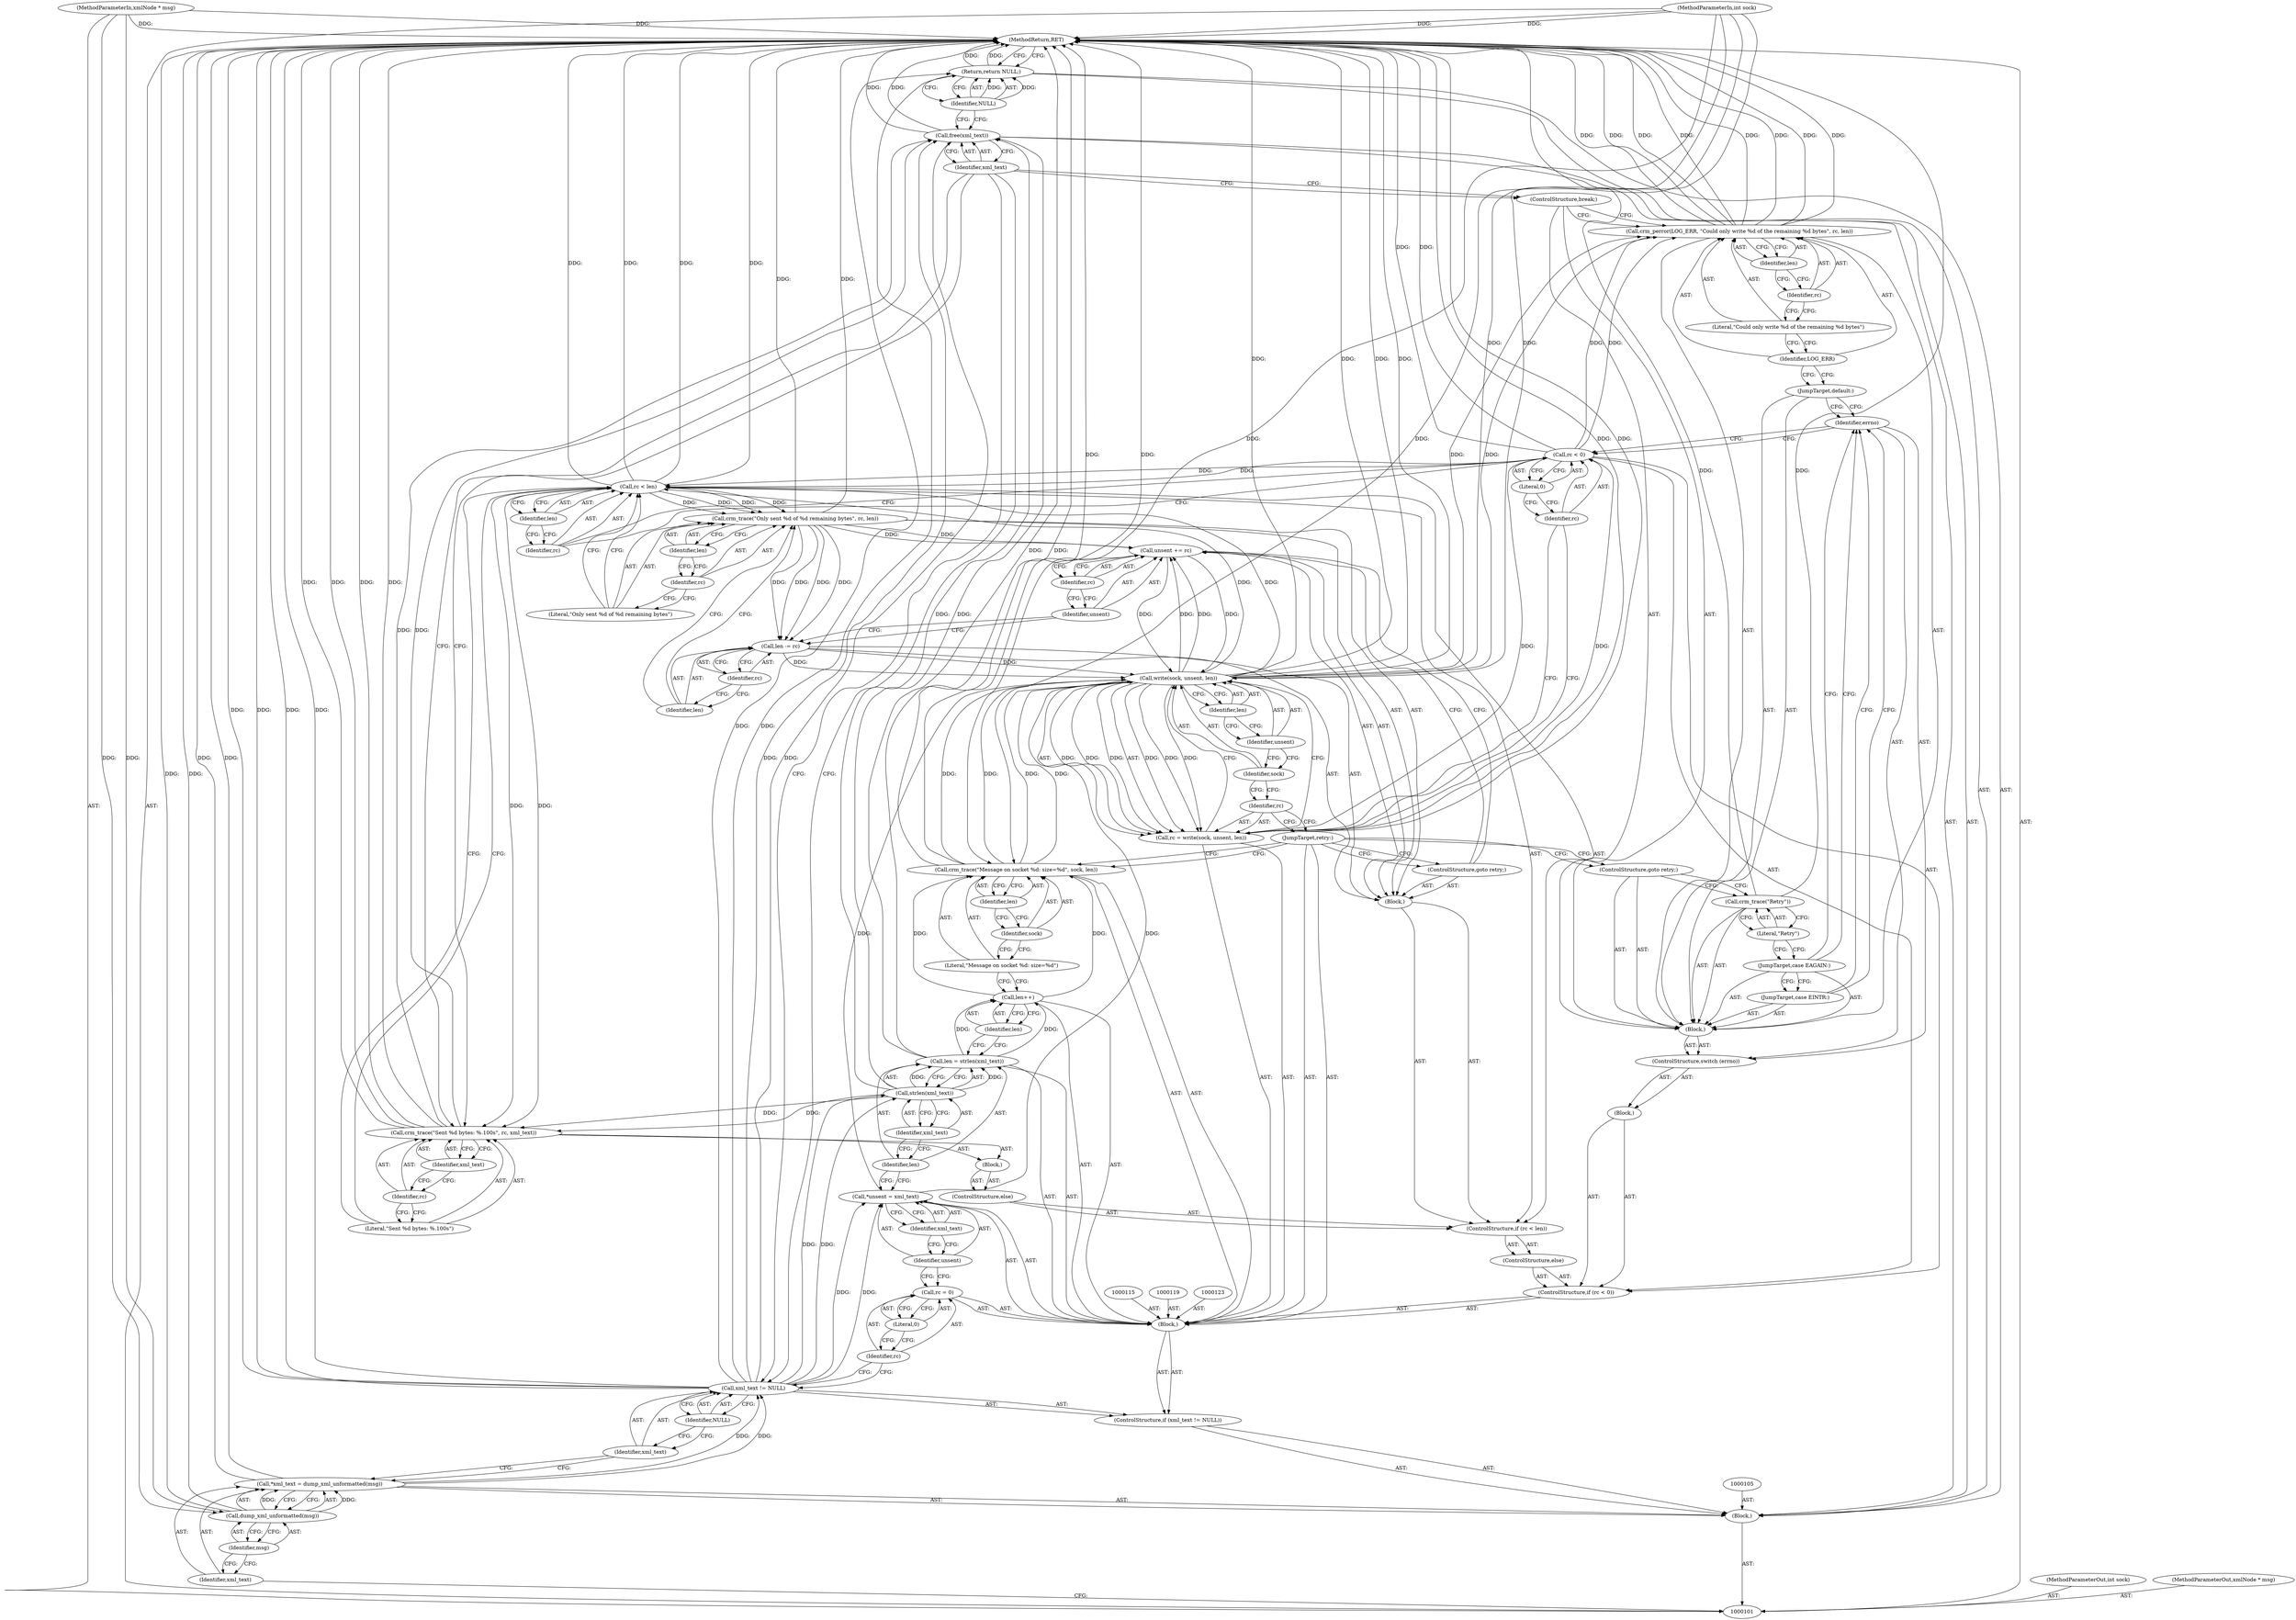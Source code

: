 digraph "1_pacemaker_564f7cc2a51dcd2f28ab12a13394f31be5aa3c93_14" {
"1000188" [label="(MethodReturn,RET)"];
"1000102" [label="(MethodParameterIn,int sock)"];
"1000255" [label="(MethodParameterOut,int sock)"];
"1000103" [label="(MethodParameterIn,xmlNode * msg)"];
"1000256" [label="(MethodParameterOut,xmlNode * msg)"];
"1000128" [label="(Call,len++)"];
"1000129" [label="(Identifier,len)"];
"1000131" [label="(Literal,\"Message on socket %d: size=%d\")"];
"1000132" [label="(Identifier,sock)"];
"1000133" [label="(Identifier,len)"];
"1000130" [label="(Call,crm_trace(\"Message on socket %d: size=%d\", sock, len))"];
"1000134" [label="(JumpTarget,retry:)"];
"1000137" [label="(Call,write(sock, unsent, len))"];
"1000138" [label="(Identifier,sock)"];
"1000139" [label="(Identifier,unsent)"];
"1000140" [label="(Identifier,len)"];
"1000135" [label="(Call,rc = write(sock, unsent, len))"];
"1000136" [label="(Identifier,rc)"];
"1000142" [label="(Call,rc < 0)"];
"1000143" [label="(Identifier,rc)"];
"1000144" [label="(Literal,0)"];
"1000145" [label="(Block,)"];
"1000141" [label="(ControlStructure,if (rc < 0))"];
"1000146" [label="(ControlStructure,switch (errno))"];
"1000147" [label="(Identifier,errno)"];
"1000148" [label="(Block,)"];
"1000149" [label="(JumpTarget,case EINTR:)"];
"1000150" [label="(JumpTarget,case EAGAIN:)"];
"1000151" [label="(Call,crm_trace(\"Retry\"))"];
"1000152" [label="(Literal,\"Retry\")"];
"1000153" [label="(ControlStructure,goto retry;)"];
"1000104" [label="(Block,)"];
"1000154" [label="(JumpTarget,default:)"];
"1000155" [label="(Call,crm_perror(LOG_ERR, \"Could only write %d of the remaining %d bytes\", rc, len))"];
"1000156" [label="(Identifier,LOG_ERR)"];
"1000157" [label="(Literal,\"Could only write %d of the remaining %d bytes\")"];
"1000158" [label="(Identifier,rc)"];
"1000159" [label="(Identifier,len)"];
"1000160" [label="(ControlStructure,break;)"];
"1000161" [label="(ControlStructure,else)"];
"1000162" [label="(ControlStructure,if (rc < len))"];
"1000163" [label="(Call,rc < len)"];
"1000164" [label="(Identifier,rc)"];
"1000165" [label="(Identifier,len)"];
"1000166" [label="(Block,)"];
"1000167" [label="(Call,crm_trace(\"Only sent %d of %d remaining bytes\", rc, len))"];
"1000168" [label="(Literal,\"Only sent %d of %d remaining bytes\")"];
"1000169" [label="(Identifier,rc)"];
"1000170" [label="(Identifier,len)"];
"1000171" [label="(Call,len -= rc)"];
"1000172" [label="(Identifier,len)"];
"1000173" [label="(Identifier,rc)"];
"1000174" [label="(Call,unsent += rc)"];
"1000175" [label="(Identifier,unsent)"];
"1000176" [label="(Identifier,rc)"];
"1000177" [label="(ControlStructure,goto retry;)"];
"1000107" [label="(Identifier,xml_text)"];
"1000108" [label="(Call,dump_xml_unformatted(msg))"];
"1000109" [label="(Identifier,msg)"];
"1000106" [label="(Call,*xml_text = dump_xml_unformatted(msg))"];
"1000178" [label="(ControlStructure,else)"];
"1000179" [label="(Block,)"];
"1000180" [label="(Call,crm_trace(\"Sent %d bytes: %.100s\", rc, xml_text))"];
"1000181" [label="(Literal,\"Sent %d bytes: %.100s\")"];
"1000182" [label="(Identifier,rc)"];
"1000183" [label="(Identifier,xml_text)"];
"1000184" [label="(Call,free(xml_text))"];
"1000185" [label="(Identifier,xml_text)"];
"1000187" [label="(Identifier,NULL)"];
"1000186" [label="(Return,return NULL;)"];
"1000113" [label="(Identifier,NULL)"];
"1000110" [label="(ControlStructure,if (xml_text != NULL))"];
"1000111" [label="(Call,xml_text != NULL)"];
"1000112" [label="(Identifier,xml_text)"];
"1000116" [label="(Call,rc = 0)"];
"1000117" [label="(Identifier,rc)"];
"1000118" [label="(Literal,0)"];
"1000120" [label="(Call,*unsent = xml_text)"];
"1000121" [label="(Identifier,unsent)"];
"1000122" [label="(Identifier,xml_text)"];
"1000124" [label="(Call,len = strlen(xml_text))"];
"1000125" [label="(Identifier,len)"];
"1000126" [label="(Call,strlen(xml_text))"];
"1000127" [label="(Identifier,xml_text)"];
"1000114" [label="(Block,)"];
"1000188" -> "1000101"  [label="AST: "];
"1000188" -> "1000186"  [label="CFG: "];
"1000142" -> "1000188"  [label="DDG: "];
"1000106" -> "1000188"  [label="DDG: "];
"1000184" -> "1000188"  [label="DDG: "];
"1000151" -> "1000188"  [label="DDG: "];
"1000137" -> "1000188"  [label="DDG: "];
"1000137" -> "1000188"  [label="DDG: "];
"1000180" -> "1000188"  [label="DDG: "];
"1000180" -> "1000188"  [label="DDG: "];
"1000102" -> "1000188"  [label="DDG: "];
"1000163" -> "1000188"  [label="DDG: "];
"1000163" -> "1000188"  [label="DDG: "];
"1000155" -> "1000188"  [label="DDG: "];
"1000155" -> "1000188"  [label="DDG: "];
"1000155" -> "1000188"  [label="DDG: "];
"1000155" -> "1000188"  [label="DDG: "];
"1000130" -> "1000188"  [label="DDG: "];
"1000124" -> "1000188"  [label="DDG: "];
"1000167" -> "1000188"  [label="DDG: "];
"1000103" -> "1000188"  [label="DDG: "];
"1000111" -> "1000188"  [label="DDG: "];
"1000111" -> "1000188"  [label="DDG: "];
"1000135" -> "1000188"  [label="DDG: "];
"1000108" -> "1000188"  [label="DDG: "];
"1000186" -> "1000188"  [label="DDG: "];
"1000102" -> "1000101"  [label="AST: "];
"1000102" -> "1000188"  [label="DDG: "];
"1000102" -> "1000130"  [label="DDG: "];
"1000102" -> "1000137"  [label="DDG: "];
"1000255" -> "1000101"  [label="AST: "];
"1000103" -> "1000101"  [label="AST: "];
"1000103" -> "1000188"  [label="DDG: "];
"1000103" -> "1000108"  [label="DDG: "];
"1000256" -> "1000101"  [label="AST: "];
"1000128" -> "1000114"  [label="AST: "];
"1000128" -> "1000129"  [label="CFG: "];
"1000129" -> "1000128"  [label="AST: "];
"1000131" -> "1000128"  [label="CFG: "];
"1000124" -> "1000128"  [label="DDG: "];
"1000128" -> "1000130"  [label="DDG: "];
"1000129" -> "1000128"  [label="AST: "];
"1000129" -> "1000124"  [label="CFG: "];
"1000128" -> "1000129"  [label="CFG: "];
"1000131" -> "1000130"  [label="AST: "];
"1000131" -> "1000128"  [label="CFG: "];
"1000132" -> "1000131"  [label="CFG: "];
"1000132" -> "1000130"  [label="AST: "];
"1000132" -> "1000131"  [label="CFG: "];
"1000133" -> "1000132"  [label="CFG: "];
"1000133" -> "1000130"  [label="AST: "];
"1000133" -> "1000132"  [label="CFG: "];
"1000130" -> "1000133"  [label="CFG: "];
"1000130" -> "1000114"  [label="AST: "];
"1000130" -> "1000133"  [label="CFG: "];
"1000131" -> "1000130"  [label="AST: "];
"1000132" -> "1000130"  [label="AST: "];
"1000133" -> "1000130"  [label="AST: "];
"1000134" -> "1000130"  [label="CFG: "];
"1000130" -> "1000188"  [label="DDG: "];
"1000102" -> "1000130"  [label="DDG: "];
"1000128" -> "1000130"  [label="DDG: "];
"1000130" -> "1000137"  [label="DDG: "];
"1000130" -> "1000137"  [label="DDG: "];
"1000134" -> "1000114"  [label="AST: "];
"1000134" -> "1000130"  [label="CFG: "];
"1000134" -> "1000153"  [label="CFG: "];
"1000134" -> "1000177"  [label="CFG: "];
"1000136" -> "1000134"  [label="CFG: "];
"1000137" -> "1000135"  [label="AST: "];
"1000137" -> "1000140"  [label="CFG: "];
"1000138" -> "1000137"  [label="AST: "];
"1000139" -> "1000137"  [label="AST: "];
"1000140" -> "1000137"  [label="AST: "];
"1000135" -> "1000137"  [label="CFG: "];
"1000137" -> "1000188"  [label="DDG: "];
"1000137" -> "1000188"  [label="DDG: "];
"1000137" -> "1000135"  [label="DDG: "];
"1000137" -> "1000135"  [label="DDG: "];
"1000137" -> "1000135"  [label="DDG: "];
"1000130" -> "1000137"  [label="DDG: "];
"1000130" -> "1000137"  [label="DDG: "];
"1000102" -> "1000137"  [label="DDG: "];
"1000120" -> "1000137"  [label="DDG: "];
"1000174" -> "1000137"  [label="DDG: "];
"1000171" -> "1000137"  [label="DDG: "];
"1000137" -> "1000155"  [label="DDG: "];
"1000137" -> "1000163"  [label="DDG: "];
"1000137" -> "1000174"  [label="DDG: "];
"1000138" -> "1000137"  [label="AST: "];
"1000138" -> "1000136"  [label="CFG: "];
"1000139" -> "1000138"  [label="CFG: "];
"1000139" -> "1000137"  [label="AST: "];
"1000139" -> "1000138"  [label="CFG: "];
"1000140" -> "1000139"  [label="CFG: "];
"1000140" -> "1000137"  [label="AST: "];
"1000140" -> "1000139"  [label="CFG: "];
"1000137" -> "1000140"  [label="CFG: "];
"1000135" -> "1000114"  [label="AST: "];
"1000135" -> "1000137"  [label="CFG: "];
"1000136" -> "1000135"  [label="AST: "];
"1000137" -> "1000135"  [label="AST: "];
"1000143" -> "1000135"  [label="CFG: "];
"1000135" -> "1000188"  [label="DDG: "];
"1000137" -> "1000135"  [label="DDG: "];
"1000137" -> "1000135"  [label="DDG: "];
"1000137" -> "1000135"  [label="DDG: "];
"1000135" -> "1000142"  [label="DDG: "];
"1000136" -> "1000135"  [label="AST: "];
"1000136" -> "1000134"  [label="CFG: "];
"1000138" -> "1000136"  [label="CFG: "];
"1000142" -> "1000141"  [label="AST: "];
"1000142" -> "1000144"  [label="CFG: "];
"1000143" -> "1000142"  [label="AST: "];
"1000144" -> "1000142"  [label="AST: "];
"1000147" -> "1000142"  [label="CFG: "];
"1000164" -> "1000142"  [label="CFG: "];
"1000142" -> "1000188"  [label="DDG: "];
"1000135" -> "1000142"  [label="DDG: "];
"1000142" -> "1000155"  [label="DDG: "];
"1000142" -> "1000163"  [label="DDG: "];
"1000143" -> "1000142"  [label="AST: "];
"1000143" -> "1000135"  [label="CFG: "];
"1000144" -> "1000143"  [label="CFG: "];
"1000144" -> "1000142"  [label="AST: "];
"1000144" -> "1000143"  [label="CFG: "];
"1000142" -> "1000144"  [label="CFG: "];
"1000145" -> "1000141"  [label="AST: "];
"1000146" -> "1000145"  [label="AST: "];
"1000141" -> "1000114"  [label="AST: "];
"1000142" -> "1000141"  [label="AST: "];
"1000145" -> "1000141"  [label="AST: "];
"1000161" -> "1000141"  [label="AST: "];
"1000146" -> "1000145"  [label="AST: "];
"1000147" -> "1000146"  [label="AST: "];
"1000148" -> "1000146"  [label="AST: "];
"1000147" -> "1000146"  [label="AST: "];
"1000147" -> "1000142"  [label="CFG: "];
"1000149" -> "1000147"  [label="CFG: "];
"1000150" -> "1000147"  [label="CFG: "];
"1000154" -> "1000147"  [label="CFG: "];
"1000148" -> "1000146"  [label="AST: "];
"1000149" -> "1000148"  [label="AST: "];
"1000150" -> "1000148"  [label="AST: "];
"1000151" -> "1000148"  [label="AST: "];
"1000153" -> "1000148"  [label="AST: "];
"1000154" -> "1000148"  [label="AST: "];
"1000155" -> "1000148"  [label="AST: "];
"1000160" -> "1000148"  [label="AST: "];
"1000149" -> "1000148"  [label="AST: "];
"1000149" -> "1000147"  [label="CFG: "];
"1000150" -> "1000149"  [label="CFG: "];
"1000150" -> "1000148"  [label="AST: "];
"1000150" -> "1000147"  [label="CFG: "];
"1000150" -> "1000149"  [label="CFG: "];
"1000152" -> "1000150"  [label="CFG: "];
"1000151" -> "1000148"  [label="AST: "];
"1000151" -> "1000152"  [label="CFG: "];
"1000152" -> "1000151"  [label="AST: "];
"1000153" -> "1000151"  [label="CFG: "];
"1000151" -> "1000188"  [label="DDG: "];
"1000152" -> "1000151"  [label="AST: "];
"1000152" -> "1000150"  [label="CFG: "];
"1000151" -> "1000152"  [label="CFG: "];
"1000153" -> "1000148"  [label="AST: "];
"1000153" -> "1000151"  [label="CFG: "];
"1000134" -> "1000153"  [label="CFG: "];
"1000104" -> "1000101"  [label="AST: "];
"1000105" -> "1000104"  [label="AST: "];
"1000106" -> "1000104"  [label="AST: "];
"1000110" -> "1000104"  [label="AST: "];
"1000184" -> "1000104"  [label="AST: "];
"1000186" -> "1000104"  [label="AST: "];
"1000154" -> "1000148"  [label="AST: "];
"1000154" -> "1000147"  [label="CFG: "];
"1000156" -> "1000154"  [label="CFG: "];
"1000155" -> "1000148"  [label="AST: "];
"1000155" -> "1000159"  [label="CFG: "];
"1000156" -> "1000155"  [label="AST: "];
"1000157" -> "1000155"  [label="AST: "];
"1000158" -> "1000155"  [label="AST: "];
"1000159" -> "1000155"  [label="AST: "];
"1000160" -> "1000155"  [label="CFG: "];
"1000155" -> "1000188"  [label="DDG: "];
"1000155" -> "1000188"  [label="DDG: "];
"1000155" -> "1000188"  [label="DDG: "];
"1000155" -> "1000188"  [label="DDG: "];
"1000142" -> "1000155"  [label="DDG: "];
"1000137" -> "1000155"  [label="DDG: "];
"1000156" -> "1000155"  [label="AST: "];
"1000156" -> "1000154"  [label="CFG: "];
"1000157" -> "1000156"  [label="CFG: "];
"1000157" -> "1000155"  [label="AST: "];
"1000157" -> "1000156"  [label="CFG: "];
"1000158" -> "1000157"  [label="CFG: "];
"1000158" -> "1000155"  [label="AST: "];
"1000158" -> "1000157"  [label="CFG: "];
"1000159" -> "1000158"  [label="CFG: "];
"1000159" -> "1000155"  [label="AST: "];
"1000159" -> "1000158"  [label="CFG: "];
"1000155" -> "1000159"  [label="CFG: "];
"1000160" -> "1000148"  [label="AST: "];
"1000160" -> "1000155"  [label="CFG: "];
"1000185" -> "1000160"  [label="CFG: "];
"1000161" -> "1000141"  [label="AST: "];
"1000162" -> "1000161"  [label="AST: "];
"1000162" -> "1000161"  [label="AST: "];
"1000163" -> "1000162"  [label="AST: "];
"1000166" -> "1000162"  [label="AST: "];
"1000178" -> "1000162"  [label="AST: "];
"1000163" -> "1000162"  [label="AST: "];
"1000163" -> "1000165"  [label="CFG: "];
"1000164" -> "1000163"  [label="AST: "];
"1000165" -> "1000163"  [label="AST: "];
"1000168" -> "1000163"  [label="CFG: "];
"1000181" -> "1000163"  [label="CFG: "];
"1000163" -> "1000188"  [label="DDG: "];
"1000163" -> "1000188"  [label="DDG: "];
"1000142" -> "1000163"  [label="DDG: "];
"1000137" -> "1000163"  [label="DDG: "];
"1000163" -> "1000167"  [label="DDG: "];
"1000163" -> "1000167"  [label="DDG: "];
"1000163" -> "1000180"  [label="DDG: "];
"1000164" -> "1000163"  [label="AST: "];
"1000164" -> "1000142"  [label="CFG: "];
"1000165" -> "1000164"  [label="CFG: "];
"1000165" -> "1000163"  [label="AST: "];
"1000165" -> "1000164"  [label="CFG: "];
"1000163" -> "1000165"  [label="CFG: "];
"1000166" -> "1000162"  [label="AST: "];
"1000167" -> "1000166"  [label="AST: "];
"1000171" -> "1000166"  [label="AST: "];
"1000174" -> "1000166"  [label="AST: "];
"1000177" -> "1000166"  [label="AST: "];
"1000167" -> "1000166"  [label="AST: "];
"1000167" -> "1000170"  [label="CFG: "];
"1000168" -> "1000167"  [label="AST: "];
"1000169" -> "1000167"  [label="AST: "];
"1000170" -> "1000167"  [label="AST: "];
"1000172" -> "1000167"  [label="CFG: "];
"1000167" -> "1000188"  [label="DDG: "];
"1000163" -> "1000167"  [label="DDG: "];
"1000163" -> "1000167"  [label="DDG: "];
"1000167" -> "1000171"  [label="DDG: "];
"1000167" -> "1000171"  [label="DDG: "];
"1000167" -> "1000174"  [label="DDG: "];
"1000168" -> "1000167"  [label="AST: "];
"1000168" -> "1000163"  [label="CFG: "];
"1000169" -> "1000168"  [label="CFG: "];
"1000169" -> "1000167"  [label="AST: "];
"1000169" -> "1000168"  [label="CFG: "];
"1000170" -> "1000169"  [label="CFG: "];
"1000170" -> "1000167"  [label="AST: "];
"1000170" -> "1000169"  [label="CFG: "];
"1000167" -> "1000170"  [label="CFG: "];
"1000171" -> "1000166"  [label="AST: "];
"1000171" -> "1000173"  [label="CFG: "];
"1000172" -> "1000171"  [label="AST: "];
"1000173" -> "1000171"  [label="AST: "];
"1000175" -> "1000171"  [label="CFG: "];
"1000171" -> "1000137"  [label="DDG: "];
"1000167" -> "1000171"  [label="DDG: "];
"1000167" -> "1000171"  [label="DDG: "];
"1000172" -> "1000171"  [label="AST: "];
"1000172" -> "1000167"  [label="CFG: "];
"1000173" -> "1000172"  [label="CFG: "];
"1000173" -> "1000171"  [label="AST: "];
"1000173" -> "1000172"  [label="CFG: "];
"1000171" -> "1000173"  [label="CFG: "];
"1000174" -> "1000166"  [label="AST: "];
"1000174" -> "1000176"  [label="CFG: "];
"1000175" -> "1000174"  [label="AST: "];
"1000176" -> "1000174"  [label="AST: "];
"1000177" -> "1000174"  [label="CFG: "];
"1000174" -> "1000137"  [label="DDG: "];
"1000167" -> "1000174"  [label="DDG: "];
"1000137" -> "1000174"  [label="DDG: "];
"1000175" -> "1000174"  [label="AST: "];
"1000175" -> "1000171"  [label="CFG: "];
"1000176" -> "1000175"  [label="CFG: "];
"1000176" -> "1000174"  [label="AST: "];
"1000176" -> "1000175"  [label="CFG: "];
"1000174" -> "1000176"  [label="CFG: "];
"1000177" -> "1000166"  [label="AST: "];
"1000177" -> "1000174"  [label="CFG: "];
"1000134" -> "1000177"  [label="CFG: "];
"1000107" -> "1000106"  [label="AST: "];
"1000107" -> "1000101"  [label="CFG: "];
"1000109" -> "1000107"  [label="CFG: "];
"1000108" -> "1000106"  [label="AST: "];
"1000108" -> "1000109"  [label="CFG: "];
"1000109" -> "1000108"  [label="AST: "];
"1000106" -> "1000108"  [label="CFG: "];
"1000108" -> "1000188"  [label="DDG: "];
"1000108" -> "1000106"  [label="DDG: "];
"1000103" -> "1000108"  [label="DDG: "];
"1000109" -> "1000108"  [label="AST: "];
"1000109" -> "1000107"  [label="CFG: "];
"1000108" -> "1000109"  [label="CFG: "];
"1000106" -> "1000104"  [label="AST: "];
"1000106" -> "1000108"  [label="CFG: "];
"1000107" -> "1000106"  [label="AST: "];
"1000108" -> "1000106"  [label="AST: "];
"1000112" -> "1000106"  [label="CFG: "];
"1000106" -> "1000188"  [label="DDG: "];
"1000108" -> "1000106"  [label="DDG: "];
"1000106" -> "1000111"  [label="DDG: "];
"1000178" -> "1000162"  [label="AST: "];
"1000179" -> "1000178"  [label="AST: "];
"1000179" -> "1000178"  [label="AST: "];
"1000180" -> "1000179"  [label="AST: "];
"1000180" -> "1000179"  [label="AST: "];
"1000180" -> "1000183"  [label="CFG: "];
"1000181" -> "1000180"  [label="AST: "];
"1000182" -> "1000180"  [label="AST: "];
"1000183" -> "1000180"  [label="AST: "];
"1000185" -> "1000180"  [label="CFG: "];
"1000180" -> "1000188"  [label="DDG: "];
"1000180" -> "1000188"  [label="DDG: "];
"1000163" -> "1000180"  [label="DDG: "];
"1000126" -> "1000180"  [label="DDG: "];
"1000180" -> "1000184"  [label="DDG: "];
"1000181" -> "1000180"  [label="AST: "];
"1000181" -> "1000163"  [label="CFG: "];
"1000182" -> "1000181"  [label="CFG: "];
"1000182" -> "1000180"  [label="AST: "];
"1000182" -> "1000181"  [label="CFG: "];
"1000183" -> "1000182"  [label="CFG: "];
"1000183" -> "1000180"  [label="AST: "];
"1000183" -> "1000182"  [label="CFG: "];
"1000180" -> "1000183"  [label="CFG: "];
"1000184" -> "1000104"  [label="AST: "];
"1000184" -> "1000185"  [label="CFG: "];
"1000185" -> "1000184"  [label="AST: "];
"1000187" -> "1000184"  [label="CFG: "];
"1000184" -> "1000188"  [label="DDG: "];
"1000126" -> "1000184"  [label="DDG: "];
"1000111" -> "1000184"  [label="DDG: "];
"1000180" -> "1000184"  [label="DDG: "];
"1000185" -> "1000184"  [label="AST: "];
"1000185" -> "1000160"  [label="CFG: "];
"1000185" -> "1000180"  [label="CFG: "];
"1000185" -> "1000111"  [label="CFG: "];
"1000184" -> "1000185"  [label="CFG: "];
"1000187" -> "1000186"  [label="AST: "];
"1000187" -> "1000184"  [label="CFG: "];
"1000186" -> "1000187"  [label="CFG: "];
"1000187" -> "1000186"  [label="DDG: "];
"1000186" -> "1000104"  [label="AST: "];
"1000186" -> "1000187"  [label="CFG: "];
"1000187" -> "1000186"  [label="AST: "];
"1000188" -> "1000186"  [label="CFG: "];
"1000186" -> "1000188"  [label="DDG: "];
"1000187" -> "1000186"  [label="DDG: "];
"1000111" -> "1000186"  [label="DDG: "];
"1000113" -> "1000111"  [label="AST: "];
"1000113" -> "1000112"  [label="CFG: "];
"1000111" -> "1000113"  [label="CFG: "];
"1000110" -> "1000104"  [label="AST: "];
"1000111" -> "1000110"  [label="AST: "];
"1000114" -> "1000110"  [label="AST: "];
"1000111" -> "1000110"  [label="AST: "];
"1000111" -> "1000113"  [label="CFG: "];
"1000112" -> "1000111"  [label="AST: "];
"1000113" -> "1000111"  [label="AST: "];
"1000117" -> "1000111"  [label="CFG: "];
"1000185" -> "1000111"  [label="CFG: "];
"1000111" -> "1000188"  [label="DDG: "];
"1000111" -> "1000188"  [label="DDG: "];
"1000106" -> "1000111"  [label="DDG: "];
"1000111" -> "1000120"  [label="DDG: "];
"1000111" -> "1000126"  [label="DDG: "];
"1000111" -> "1000184"  [label="DDG: "];
"1000111" -> "1000186"  [label="DDG: "];
"1000112" -> "1000111"  [label="AST: "];
"1000112" -> "1000106"  [label="CFG: "];
"1000113" -> "1000112"  [label="CFG: "];
"1000116" -> "1000114"  [label="AST: "];
"1000116" -> "1000118"  [label="CFG: "];
"1000117" -> "1000116"  [label="AST: "];
"1000118" -> "1000116"  [label="AST: "];
"1000121" -> "1000116"  [label="CFG: "];
"1000117" -> "1000116"  [label="AST: "];
"1000117" -> "1000111"  [label="CFG: "];
"1000118" -> "1000117"  [label="CFG: "];
"1000118" -> "1000116"  [label="AST: "];
"1000118" -> "1000117"  [label="CFG: "];
"1000116" -> "1000118"  [label="CFG: "];
"1000120" -> "1000114"  [label="AST: "];
"1000120" -> "1000122"  [label="CFG: "];
"1000121" -> "1000120"  [label="AST: "];
"1000122" -> "1000120"  [label="AST: "];
"1000125" -> "1000120"  [label="CFG: "];
"1000111" -> "1000120"  [label="DDG: "];
"1000120" -> "1000137"  [label="DDG: "];
"1000121" -> "1000120"  [label="AST: "];
"1000121" -> "1000116"  [label="CFG: "];
"1000122" -> "1000121"  [label="CFG: "];
"1000122" -> "1000120"  [label="AST: "];
"1000122" -> "1000121"  [label="CFG: "];
"1000120" -> "1000122"  [label="CFG: "];
"1000124" -> "1000114"  [label="AST: "];
"1000124" -> "1000126"  [label="CFG: "];
"1000125" -> "1000124"  [label="AST: "];
"1000126" -> "1000124"  [label="AST: "];
"1000129" -> "1000124"  [label="CFG: "];
"1000124" -> "1000188"  [label="DDG: "];
"1000126" -> "1000124"  [label="DDG: "];
"1000124" -> "1000128"  [label="DDG: "];
"1000125" -> "1000124"  [label="AST: "];
"1000125" -> "1000120"  [label="CFG: "];
"1000127" -> "1000125"  [label="CFG: "];
"1000126" -> "1000124"  [label="AST: "];
"1000126" -> "1000127"  [label="CFG: "];
"1000127" -> "1000126"  [label="AST: "];
"1000124" -> "1000126"  [label="CFG: "];
"1000126" -> "1000124"  [label="DDG: "];
"1000111" -> "1000126"  [label="DDG: "];
"1000126" -> "1000180"  [label="DDG: "];
"1000126" -> "1000184"  [label="DDG: "];
"1000127" -> "1000126"  [label="AST: "];
"1000127" -> "1000125"  [label="CFG: "];
"1000126" -> "1000127"  [label="CFG: "];
"1000114" -> "1000110"  [label="AST: "];
"1000115" -> "1000114"  [label="AST: "];
"1000116" -> "1000114"  [label="AST: "];
"1000119" -> "1000114"  [label="AST: "];
"1000120" -> "1000114"  [label="AST: "];
"1000123" -> "1000114"  [label="AST: "];
"1000124" -> "1000114"  [label="AST: "];
"1000128" -> "1000114"  [label="AST: "];
"1000130" -> "1000114"  [label="AST: "];
"1000134" -> "1000114"  [label="AST: "];
"1000135" -> "1000114"  [label="AST: "];
"1000141" -> "1000114"  [label="AST: "];
}
